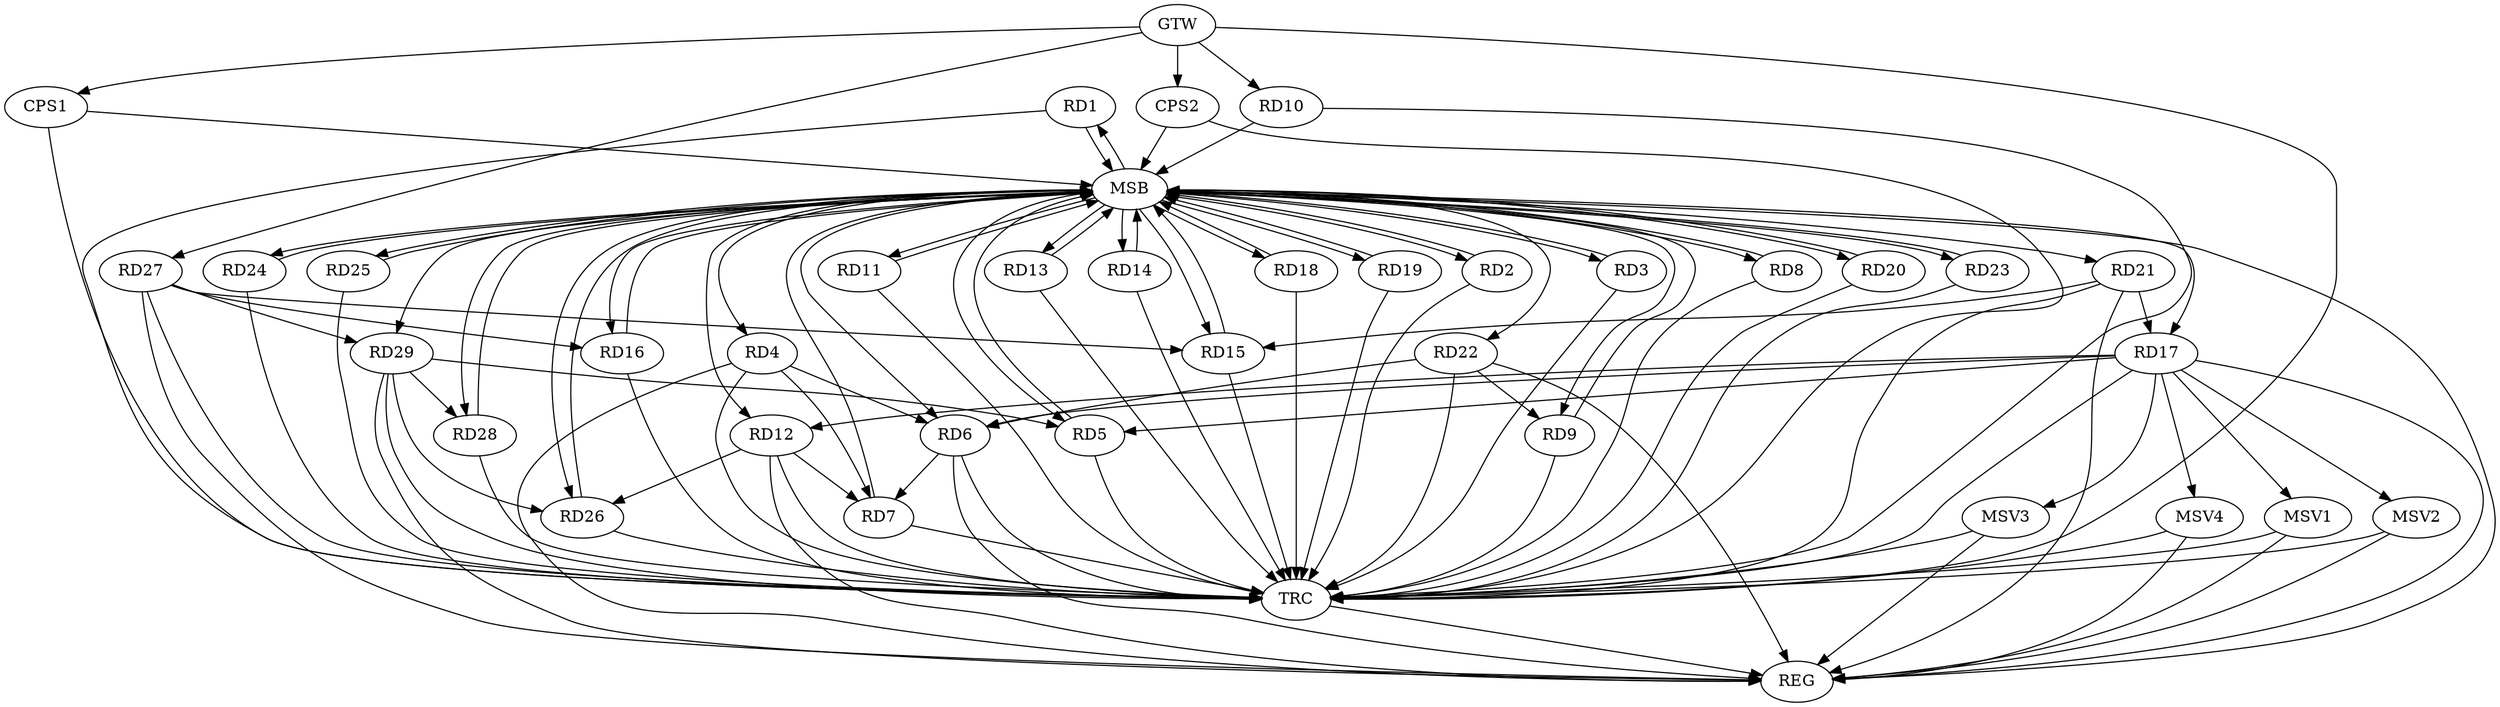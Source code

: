 strict digraph G {
  RD1 [ label="RD1" ];
  RD2 [ label="RD2" ];
  RD3 [ label="RD3" ];
  RD4 [ label="RD4" ];
  RD5 [ label="RD5" ];
  RD6 [ label="RD6" ];
  RD7 [ label="RD7" ];
  RD8 [ label="RD8" ];
  RD9 [ label="RD9" ];
  RD10 [ label="RD10" ];
  RD11 [ label="RD11" ];
  RD12 [ label="RD12" ];
  RD13 [ label="RD13" ];
  RD14 [ label="RD14" ];
  RD15 [ label="RD15" ];
  RD16 [ label="RD16" ];
  RD17 [ label="RD17" ];
  RD18 [ label="RD18" ];
  RD19 [ label="RD19" ];
  RD20 [ label="RD20" ];
  RD21 [ label="RD21" ];
  RD22 [ label="RD22" ];
  RD23 [ label="RD23" ];
  RD24 [ label="RD24" ];
  RD25 [ label="RD25" ];
  RD26 [ label="RD26" ];
  RD27 [ label="RD27" ];
  RD28 [ label="RD28" ];
  RD29 [ label="RD29" ];
  CPS1 [ label="CPS1" ];
  CPS2 [ label="CPS2" ];
  GTW [ label="GTW" ];
  REG [ label="REG" ];
  MSB [ label="MSB" ];
  TRC [ label="TRC" ];
  MSV1 [ label="MSV1" ];
  MSV2 [ label="MSV2" ];
  MSV3 [ label="MSV3" ];
  MSV4 [ label="MSV4" ];
  RD4 -> RD6;
  RD4 -> RD7;
  RD17 -> RD5;
  RD29 -> RD5;
  RD6 -> RD7;
  RD17 -> RD6;
  RD22 -> RD6;
  RD12 -> RD7;
  RD22 -> RD9;
  RD17 -> RD12;
  RD12 -> RD26;
  RD21 -> RD15;
  RD27 -> RD15;
  RD27 -> RD16;
  RD21 -> RD17;
  RD29 -> RD26;
  RD27 -> RD29;
  RD29 -> RD28;
  GTW -> RD10;
  GTW -> RD27;
  GTW -> CPS1;
  GTW -> CPS2;
  RD4 -> REG;
  RD6 -> REG;
  RD12 -> REG;
  RD17 -> REG;
  RD21 -> REG;
  RD22 -> REG;
  RD27 -> REG;
  RD29 -> REG;
  RD1 -> MSB;
  MSB -> RD11;
  MSB -> REG;
  RD2 -> MSB;
  MSB -> RD9;
  MSB -> RD18;
  MSB -> RD23;
  MSB -> RD28;
  RD3 -> MSB;
  MSB -> RD1;
  MSB -> RD13;
  MSB -> RD15;
  MSB -> RD22;
  MSB -> RD26;
  MSB -> RD29;
  RD5 -> MSB;
  MSB -> RD3;
  MSB -> RD14;
  MSB -> RD16;
  MSB -> RD17;
  MSB -> RD20;
  RD7 -> MSB;
  MSB -> RD12;
  RD8 -> MSB;
  MSB -> RD19;
  MSB -> RD24;
  RD9 -> MSB;
  MSB -> RD5;
  MSB -> RD21;
  MSB -> RD25;
  RD10 -> MSB;
  MSB -> RD8;
  RD11 -> MSB;
  RD13 -> MSB;
  MSB -> RD2;
  RD14 -> MSB;
  RD15 -> MSB;
  RD16 -> MSB;
  RD18 -> MSB;
  RD19 -> MSB;
  RD20 -> MSB;
  RD23 -> MSB;
  RD24 -> MSB;
  RD25 -> MSB;
  MSB -> RD6;
  RD26 -> MSB;
  RD28 -> MSB;
  MSB -> RD4;
  CPS1 -> MSB;
  CPS2 -> MSB;
  RD1 -> TRC;
  RD2 -> TRC;
  RD3 -> TRC;
  RD4 -> TRC;
  RD5 -> TRC;
  RD6 -> TRC;
  RD7 -> TRC;
  RD8 -> TRC;
  RD9 -> TRC;
  RD10 -> TRC;
  RD11 -> TRC;
  RD12 -> TRC;
  RD13 -> TRC;
  RD14 -> TRC;
  RD15 -> TRC;
  RD16 -> TRC;
  RD17 -> TRC;
  RD18 -> TRC;
  RD19 -> TRC;
  RD20 -> TRC;
  RD21 -> TRC;
  RD22 -> TRC;
  RD23 -> TRC;
  RD24 -> TRC;
  RD25 -> TRC;
  RD26 -> TRC;
  RD27 -> TRC;
  RD28 -> TRC;
  RD29 -> TRC;
  CPS1 -> TRC;
  CPS2 -> TRC;
  GTW -> TRC;
  TRC -> REG;
  RD17 -> MSV1;
  RD17 -> MSV2;
  RD17 -> MSV3;
  RD17 -> MSV4;
  MSV1 -> REG;
  MSV1 -> TRC;
  MSV2 -> REG;
  MSV2 -> TRC;
  MSV3 -> REG;
  MSV3 -> TRC;
  MSV4 -> REG;
  MSV4 -> TRC;
}
